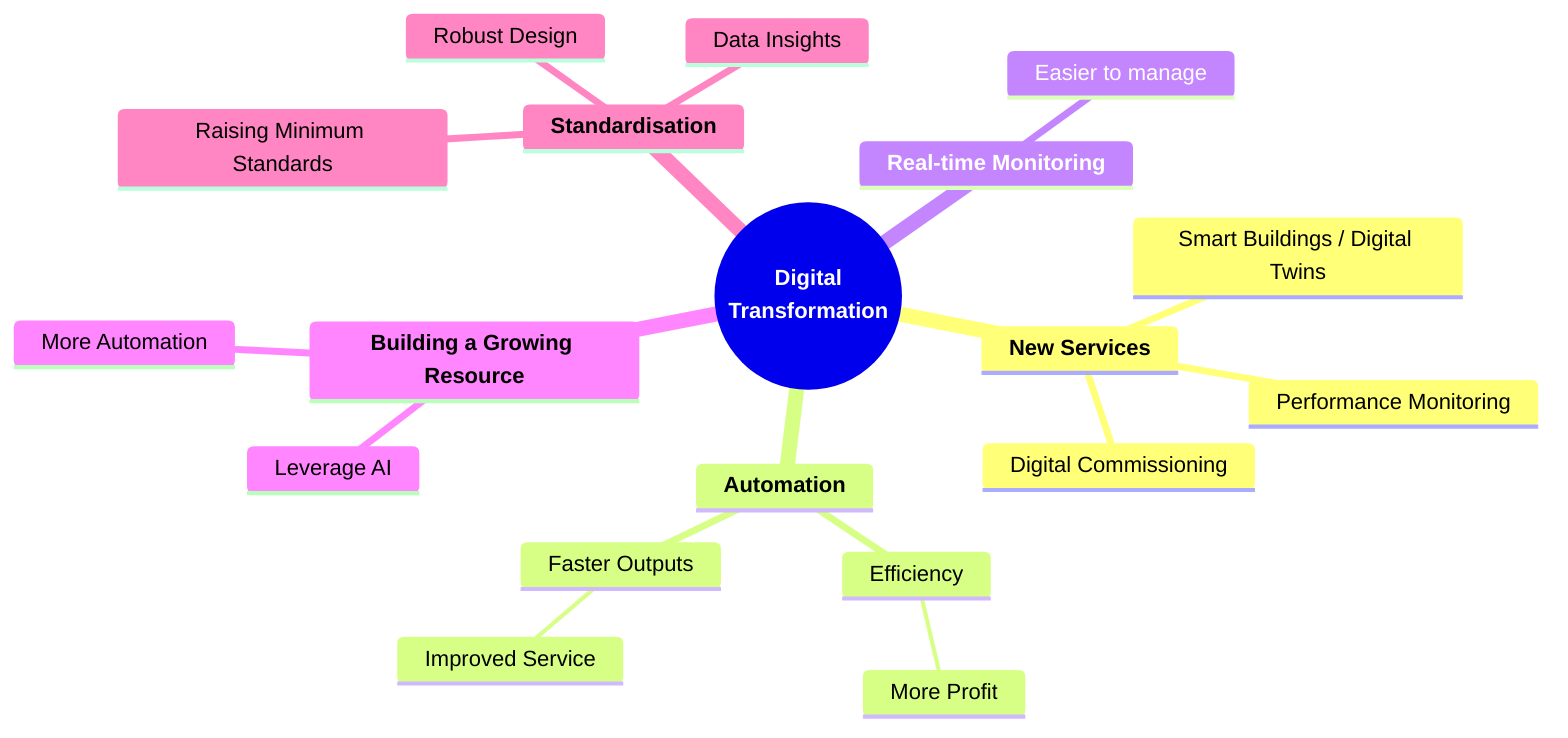 mindmap
  root((**Digital 
Transformation**))
    **New Services**
      Smart Buildings / Digital Twins
      Digital Commissioning
      Performance Monitoring
    **Automation**
      Efficiency
        More Profit
      Faster Outputs
        Improved Service
    **Real-time Monitoring**
      Easier to manage
    **Building a Growing Resource**
      More Automation
      Leverage AI
    **Standardisation**
      Data Insights
      Raising Minimum Standards
      Robust Design